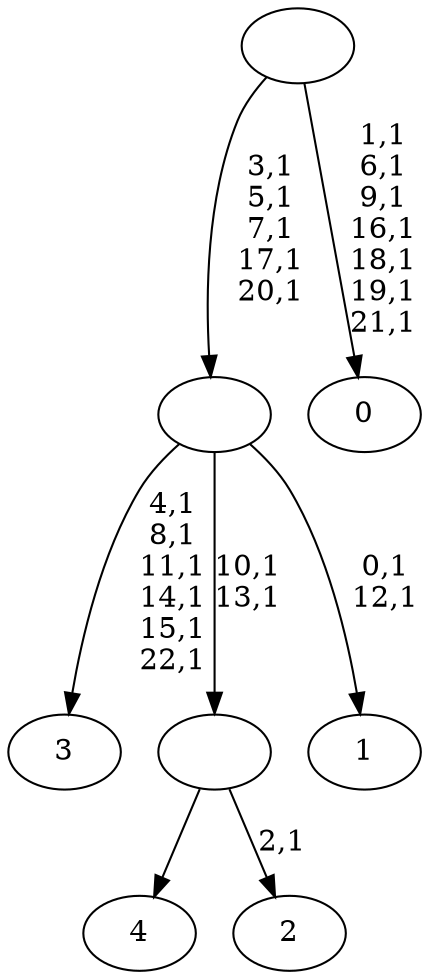 digraph T {
	28 [label="4"]
	27 [label="3"]
	20 [label="2"]
	18 [label=""]
	16 [label="1"]
	13 [label=""]
	8 [label="0"]
	0 [label=""]
	18 -> 20 [label="2,1"]
	18 -> 28 [label=""]
	13 -> 16 [label="0,1\n12,1"]
	13 -> 18 [label="10,1\n13,1"]
	13 -> 27 [label="4,1\n8,1\n11,1\n14,1\n15,1\n22,1"]
	0 -> 8 [label="1,1\n6,1\n9,1\n16,1\n18,1\n19,1\n21,1"]
	0 -> 13 [label="3,1\n5,1\n7,1\n17,1\n20,1"]
}
